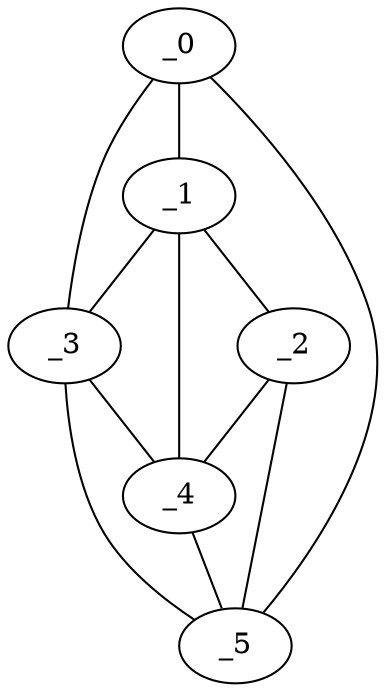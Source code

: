 graph "obj4__50.gxl" {
	_0	 [x=68,
		y=66];
	_1	 [x=71,
		y=33];
	_0 -- _1	 [valence=1];
	_3	 [x=77,
		y=57];
	_0 -- _3	 [valence=2];
	_5	 [x=103,
		y=36];
	_0 -- _5	 [valence=1];
	_2	 [x=76,
		y=32];
	_1 -- _2	 [valence=1];
	_1 -- _3	 [valence=1];
	_4	 [x=84,
		y=43];
	_1 -- _4	 [valence=1];
	_2 -- _4	 [valence=2];
	_2 -- _5	 [valence=1];
	_3 -- _4	 [valence=2];
	_3 -- _5	 [valence=1];
	_4 -- _5	 [valence=1];
}
